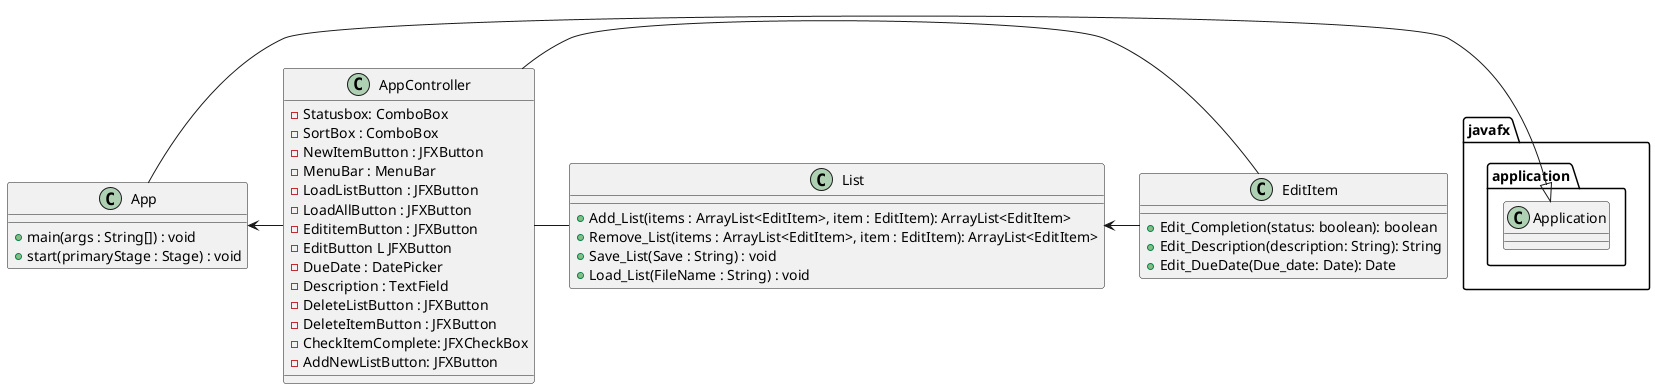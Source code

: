 @startuml

Class App{
+ main(args : String[]) : void
+ start(primaryStage : Stage) : void
}

Class EditItem{
+ Edit_Completion(status: boolean): boolean
+ Edit_Description(description: String): String
+ Edit_DueDate(Due_date: Date): Date
}

Class List{
+ Add_List(items : ArrayList<EditItem>, item : EditItem): ArrayList<EditItem>
+ Remove_List(items : ArrayList<EditItem>, item : EditItem): ArrayList<EditItem>
+ Save_List(Save : String) : void
+ Load_List(FileName : String) : void
}
Class AppController{
- Statusbox: ComboBox
- SortBox : ComboBox
- NewItemButton : JFXButton
- MenuBar : MenuBar
- LoadListButton : JFXButton
- LoadAllButton : JFXButton
- EdititemButton : JFXButton
- EditButton L JFXButton
- DueDate : DatePicker
- Description : TextField
- DeleteListButton : JFXButton
- DeleteItemButton : JFXButton
- CheckItemComplete: JFXCheckBox
- AddNewListButton: JFXButton
}

List <- EditItem
AppController - EditItem
AppController - List
App <- AppController
App -|> javafx.application.Application
@enduml